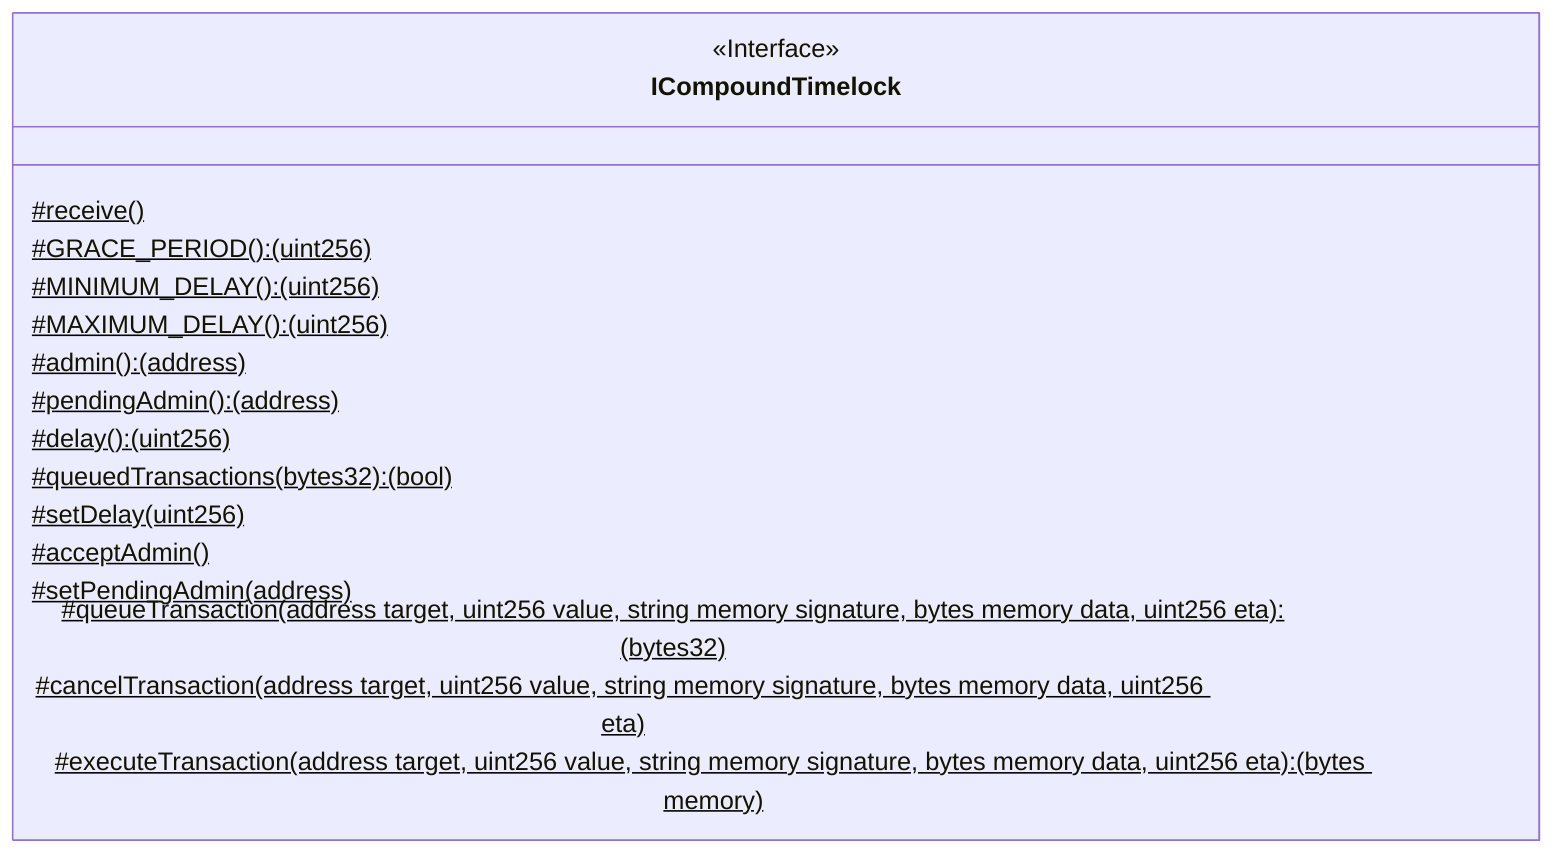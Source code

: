 classDiagram
  %% 276:2080:0
  class ICompoundTimelock {
    <<Interface>>
    #receive()$
    #GRACE_PERIOD(): (uint256)$
    #MINIMUM_DELAY(): (uint256)$
    #MAXIMUM_DELAY(): (uint256)$
    #admin(): (address)$
    #pendingAdmin(): (address)$
    #delay(): (uint256)$
    #queuedTransactions(bytes32): (bool)$
    #setDelay(uint256)$
    #acceptAdmin()$
    #setPendingAdmin(address)$
    #queueTransaction(address target, uint256 value, string memory signature, bytes memory data, uint256 eta): (bytes32)$
    #cancelTransaction(address target, uint256 value, string memory signature, bytes memory data, uint256 eta)$
    #executeTransaction(address target, uint256 value, string memory signature, bytes memory data, uint256 eta): (bytes memory)$
  }